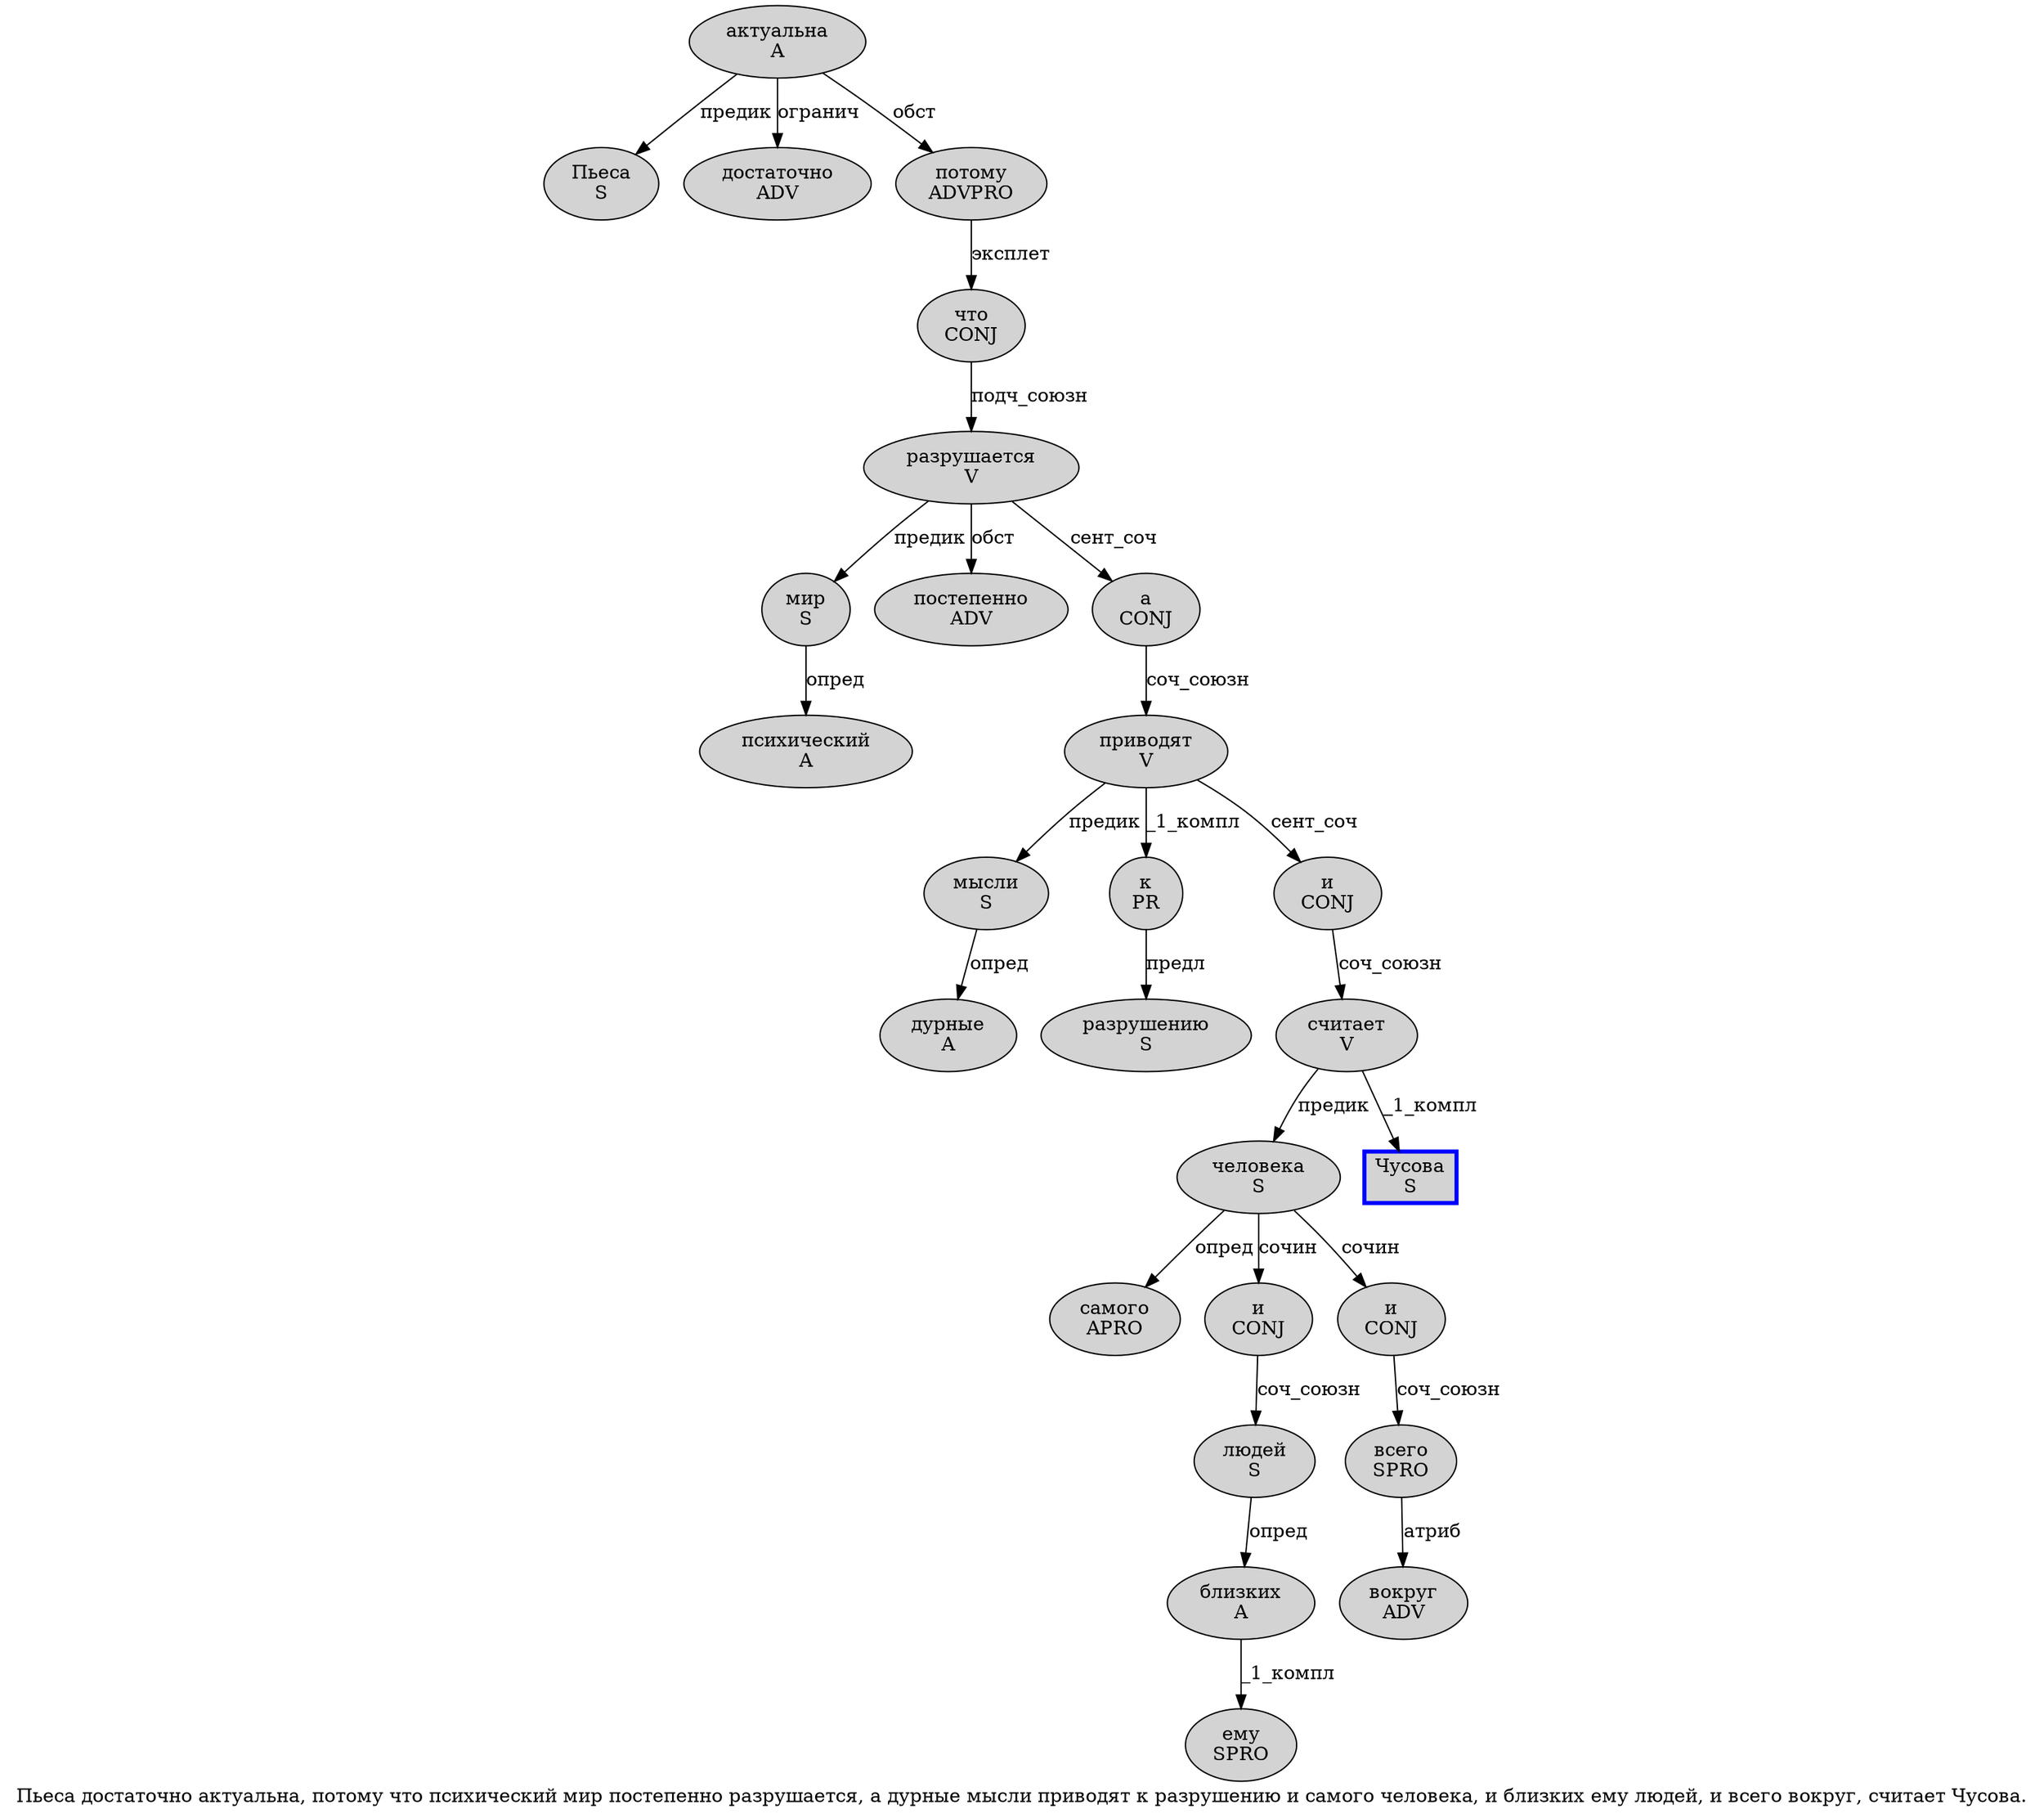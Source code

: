 digraph SENTENCE_250 {
	graph [label="Пьеса достаточно актуальна, потому что психический мир постепенно разрушается, а дурные мысли приводят к разрушению и самого человека, и близких ему людей, и всего вокруг, считает Чусова."]
	node [style=filled]
		0 [label="Пьеса
S" color="" fillcolor=lightgray penwidth=1 shape=ellipse]
		1 [label="достаточно
ADV" color="" fillcolor=lightgray penwidth=1 shape=ellipse]
		2 [label="актуальна
A" color="" fillcolor=lightgray penwidth=1 shape=ellipse]
		4 [label="потому
ADVPRO" color="" fillcolor=lightgray penwidth=1 shape=ellipse]
		5 [label="что
CONJ" color="" fillcolor=lightgray penwidth=1 shape=ellipse]
		6 [label="психический
A" color="" fillcolor=lightgray penwidth=1 shape=ellipse]
		7 [label="мир
S" color="" fillcolor=lightgray penwidth=1 shape=ellipse]
		8 [label="постепенно
ADV" color="" fillcolor=lightgray penwidth=1 shape=ellipse]
		9 [label="разрушается
V" color="" fillcolor=lightgray penwidth=1 shape=ellipse]
		11 [label="а
CONJ" color="" fillcolor=lightgray penwidth=1 shape=ellipse]
		12 [label="дурные
A" color="" fillcolor=lightgray penwidth=1 shape=ellipse]
		13 [label="мысли
S" color="" fillcolor=lightgray penwidth=1 shape=ellipse]
		14 [label="приводят
V" color="" fillcolor=lightgray penwidth=1 shape=ellipse]
		15 [label="к
PR" color="" fillcolor=lightgray penwidth=1 shape=ellipse]
		16 [label="разрушению
S" color="" fillcolor=lightgray penwidth=1 shape=ellipse]
		17 [label="и
CONJ" color="" fillcolor=lightgray penwidth=1 shape=ellipse]
		18 [label="самого
APRO" color="" fillcolor=lightgray penwidth=1 shape=ellipse]
		19 [label="человека
S" color="" fillcolor=lightgray penwidth=1 shape=ellipse]
		21 [label="и
CONJ" color="" fillcolor=lightgray penwidth=1 shape=ellipse]
		22 [label="близких
A" color="" fillcolor=lightgray penwidth=1 shape=ellipse]
		23 [label="ему
SPRO" color="" fillcolor=lightgray penwidth=1 shape=ellipse]
		24 [label="людей
S" color="" fillcolor=lightgray penwidth=1 shape=ellipse]
		26 [label="и
CONJ" color="" fillcolor=lightgray penwidth=1 shape=ellipse]
		27 [label="всего
SPRO" color="" fillcolor=lightgray penwidth=1 shape=ellipse]
		28 [label="вокруг
ADV" color="" fillcolor=lightgray penwidth=1 shape=ellipse]
		30 [label="считает
V" color="" fillcolor=lightgray penwidth=1 shape=ellipse]
		31 [label="Чусова
S" color=blue fillcolor=lightgray penwidth=3 shape=box]
			14 -> 13 [label="предик"]
			14 -> 15 [label="_1_компл"]
			14 -> 17 [label="сент_соч"]
			26 -> 27 [label="соч_союзн"]
			24 -> 22 [label="опред"]
			13 -> 12 [label="опред"]
			19 -> 18 [label="опред"]
			19 -> 21 [label="сочин"]
			19 -> 26 [label="сочин"]
			30 -> 19 [label="предик"]
			30 -> 31 [label="_1_компл"]
			22 -> 23 [label="_1_компл"]
			15 -> 16 [label="предл"]
			27 -> 28 [label="атриб"]
			17 -> 30 [label="соч_союзн"]
			5 -> 9 [label="подч_союзн"]
			7 -> 6 [label="опред"]
			21 -> 24 [label="соч_союзн"]
			4 -> 5 [label="эксплет"]
			11 -> 14 [label="соч_союзн"]
			9 -> 7 [label="предик"]
			9 -> 8 [label="обст"]
			9 -> 11 [label="сент_соч"]
			2 -> 0 [label="предик"]
			2 -> 1 [label="огранич"]
			2 -> 4 [label="обст"]
}